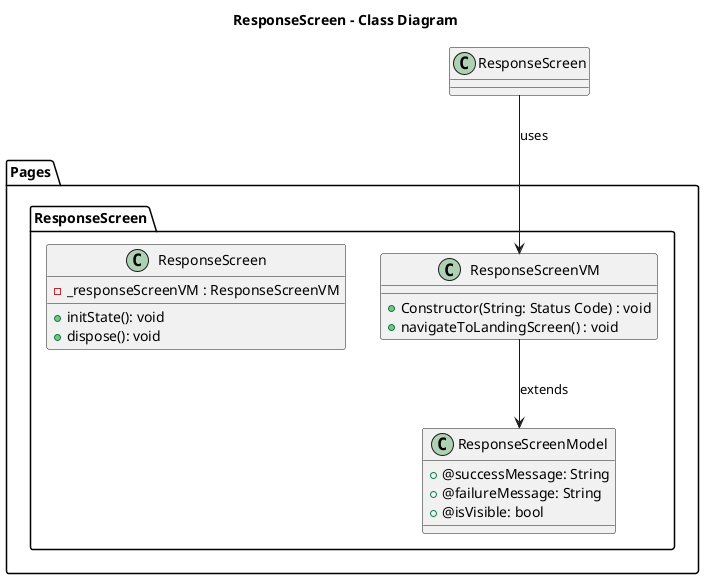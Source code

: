 @startuml ResponseScreen - Class

title ResponseScreen - Class Diagram

package Pages{
    package ResponseScreen{
        class ResponseScreenModel{
            + @successMessage: String
            + @failureMessage: String
            + @isVisible: bool
        }
        class ResponseScreenVM{
            + Constructor(String: Status Code) : void
            + navigateToLandingScreen() : void
        }
        class ResponseScreen{
            - _responseScreenVM : ResponseScreenVM
            + initState(): void
            + dispose(): void
        }
    }
}

ResponseScreen --> ResponseScreenVM: uses
ResponseScreenVM --> ResponseScreenModel : extends
@enduml
